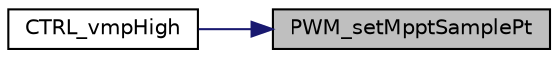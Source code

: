digraph "PWM_setMpptSamplePt"
{
 // LATEX_PDF_SIZE
  edge [fontname="Helvetica",fontsize="10",labelfontname="Helvetica",labelfontsize="10"];
  node [fontname="Helvetica",fontsize="10",shape=record];
  rankdir="RL";
  Node1 [label="PWM_setMpptSamplePt",height=0.2,width=0.4,color="black", fillcolor="grey75", style="filled", fontcolor="black",tooltip=" "];
  Node1 -> Node2 [dir="back",color="midnightblue",fontsize="10",style="solid"];
  Node2 [label="CTRL_vmpHigh",height=0.2,width=0.4,color="black", fillcolor="white", style="filled",URL="$ctrl_8h.html#aa4bac94dced262e199b4cd8cf8eaceb4",tooltip=" "];
}
